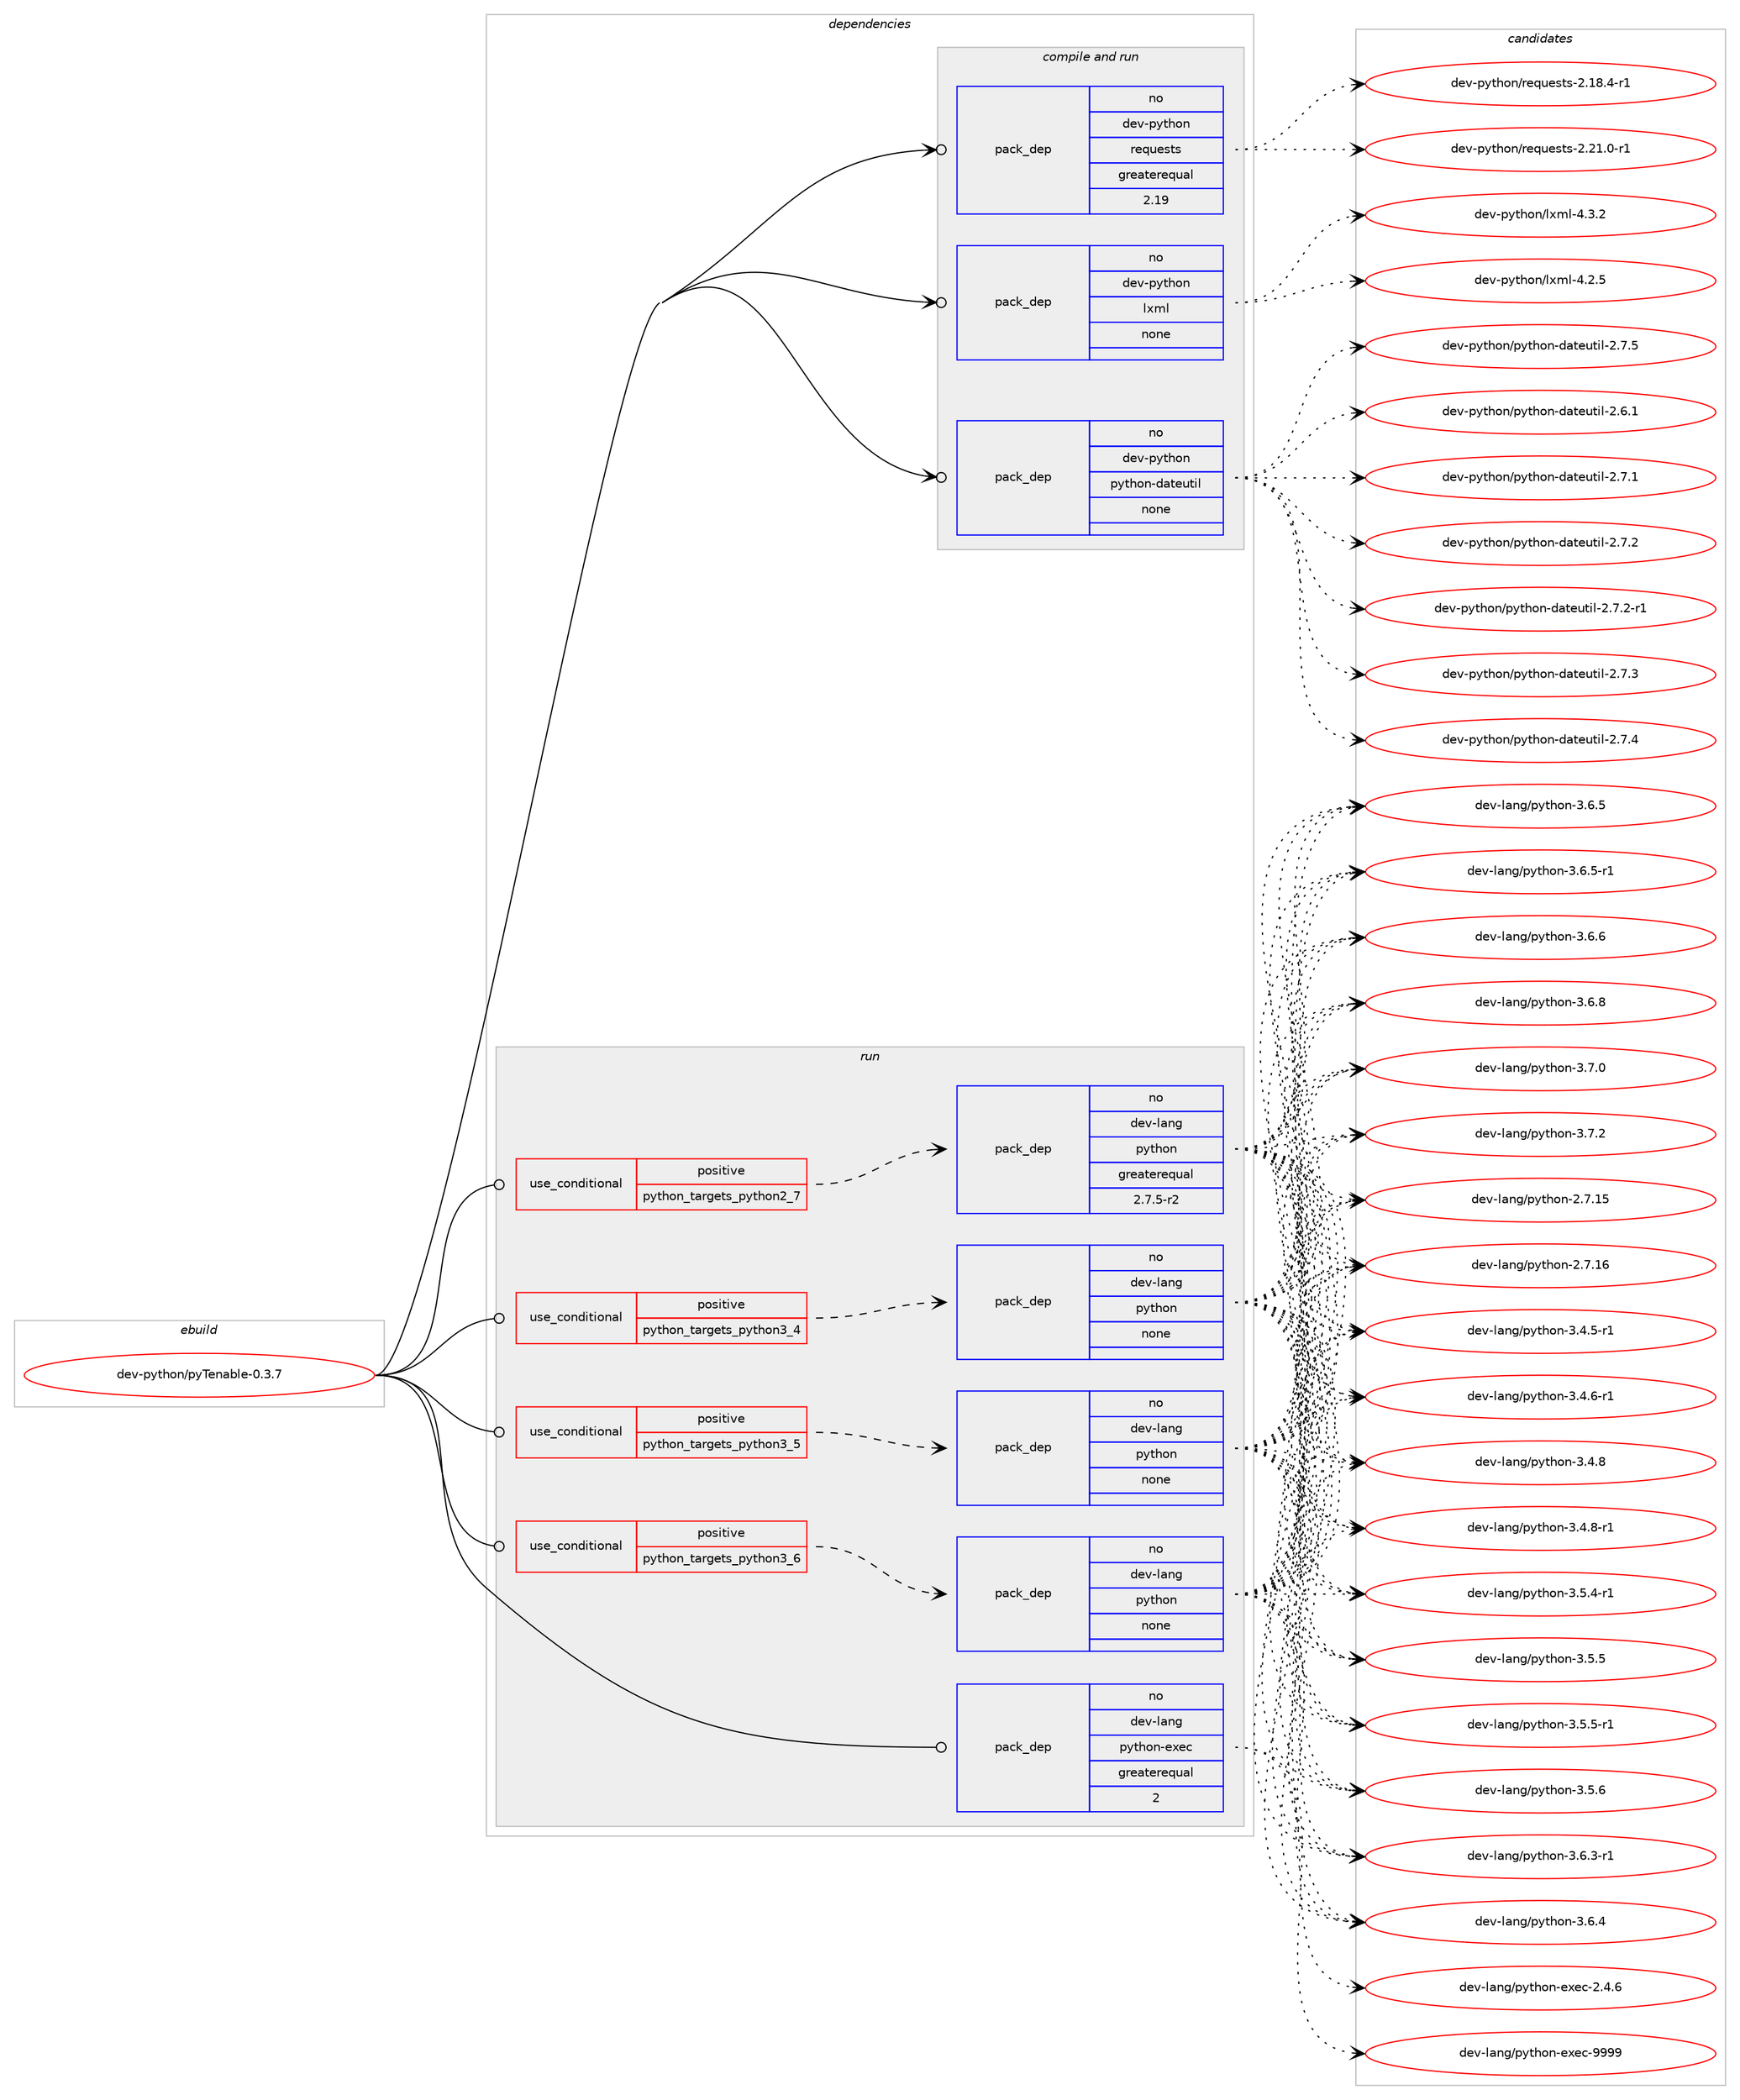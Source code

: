 digraph prolog {

# *************
# Graph options
# *************

newrank=true;
concentrate=true;
compound=true;
graph [rankdir=LR,fontname=Helvetica,fontsize=10,ranksep=1.5];#, ranksep=2.5, nodesep=0.2];
edge  [arrowhead=vee];
node  [fontname=Helvetica,fontsize=10];

# **********
# The ebuild
# **********

subgraph cluster_leftcol {
color=gray;
rank=same;
label=<<i>ebuild</i>>;
id [label="dev-python/pyTenable-0.3.7", color=red, width=4, href="../dev-python/pyTenable-0.3.7.svg"];
}

# ****************
# The dependencies
# ****************

subgraph cluster_midcol {
color=gray;
label=<<i>dependencies</i>>;
subgraph cluster_compile {
fillcolor="#eeeeee";
style=filled;
label=<<i>compile</i>>;
}
subgraph cluster_compileandrun {
fillcolor="#eeeeee";
style=filled;
label=<<i>compile and run</i>>;
subgraph pack1023966 {
dependency1427427 [label=<<TABLE BORDER="0" CELLBORDER="1" CELLSPACING="0" CELLPADDING="4" WIDTH="220"><TR><TD ROWSPAN="6" CELLPADDING="30">pack_dep</TD></TR><TR><TD WIDTH="110">no</TD></TR><TR><TD>dev-python</TD></TR><TR><TD>lxml</TD></TR><TR><TD>none</TD></TR><TR><TD></TD></TR></TABLE>>, shape=none, color=blue];
}
id:e -> dependency1427427:w [weight=20,style="solid",arrowhead="odotvee"];
subgraph pack1023967 {
dependency1427428 [label=<<TABLE BORDER="0" CELLBORDER="1" CELLSPACING="0" CELLPADDING="4" WIDTH="220"><TR><TD ROWSPAN="6" CELLPADDING="30">pack_dep</TD></TR><TR><TD WIDTH="110">no</TD></TR><TR><TD>dev-python</TD></TR><TR><TD>python-dateutil</TD></TR><TR><TD>none</TD></TR><TR><TD></TD></TR></TABLE>>, shape=none, color=blue];
}
id:e -> dependency1427428:w [weight=20,style="solid",arrowhead="odotvee"];
subgraph pack1023968 {
dependency1427429 [label=<<TABLE BORDER="0" CELLBORDER="1" CELLSPACING="0" CELLPADDING="4" WIDTH="220"><TR><TD ROWSPAN="6" CELLPADDING="30">pack_dep</TD></TR><TR><TD WIDTH="110">no</TD></TR><TR><TD>dev-python</TD></TR><TR><TD>requests</TD></TR><TR><TD>greaterequal</TD></TR><TR><TD>2.19</TD></TR></TABLE>>, shape=none, color=blue];
}
id:e -> dependency1427429:w [weight=20,style="solid",arrowhead="odotvee"];
}
subgraph cluster_run {
fillcolor="#eeeeee";
style=filled;
label=<<i>run</i>>;
subgraph cond380147 {
dependency1427430 [label=<<TABLE BORDER="0" CELLBORDER="1" CELLSPACING="0" CELLPADDING="4"><TR><TD ROWSPAN="3" CELLPADDING="10">use_conditional</TD></TR><TR><TD>positive</TD></TR><TR><TD>python_targets_python2_7</TD></TR></TABLE>>, shape=none, color=red];
subgraph pack1023969 {
dependency1427431 [label=<<TABLE BORDER="0" CELLBORDER="1" CELLSPACING="0" CELLPADDING="4" WIDTH="220"><TR><TD ROWSPAN="6" CELLPADDING="30">pack_dep</TD></TR><TR><TD WIDTH="110">no</TD></TR><TR><TD>dev-lang</TD></TR><TR><TD>python</TD></TR><TR><TD>greaterequal</TD></TR><TR><TD>2.7.5-r2</TD></TR></TABLE>>, shape=none, color=blue];
}
dependency1427430:e -> dependency1427431:w [weight=20,style="dashed",arrowhead="vee"];
}
id:e -> dependency1427430:w [weight=20,style="solid",arrowhead="odot"];
subgraph cond380148 {
dependency1427432 [label=<<TABLE BORDER="0" CELLBORDER="1" CELLSPACING="0" CELLPADDING="4"><TR><TD ROWSPAN="3" CELLPADDING="10">use_conditional</TD></TR><TR><TD>positive</TD></TR><TR><TD>python_targets_python3_4</TD></TR></TABLE>>, shape=none, color=red];
subgraph pack1023970 {
dependency1427433 [label=<<TABLE BORDER="0" CELLBORDER="1" CELLSPACING="0" CELLPADDING="4" WIDTH="220"><TR><TD ROWSPAN="6" CELLPADDING="30">pack_dep</TD></TR><TR><TD WIDTH="110">no</TD></TR><TR><TD>dev-lang</TD></TR><TR><TD>python</TD></TR><TR><TD>none</TD></TR><TR><TD></TD></TR></TABLE>>, shape=none, color=blue];
}
dependency1427432:e -> dependency1427433:w [weight=20,style="dashed",arrowhead="vee"];
}
id:e -> dependency1427432:w [weight=20,style="solid",arrowhead="odot"];
subgraph cond380149 {
dependency1427434 [label=<<TABLE BORDER="0" CELLBORDER="1" CELLSPACING="0" CELLPADDING="4"><TR><TD ROWSPAN="3" CELLPADDING="10">use_conditional</TD></TR><TR><TD>positive</TD></TR><TR><TD>python_targets_python3_5</TD></TR></TABLE>>, shape=none, color=red];
subgraph pack1023971 {
dependency1427435 [label=<<TABLE BORDER="0" CELLBORDER="1" CELLSPACING="0" CELLPADDING="4" WIDTH="220"><TR><TD ROWSPAN="6" CELLPADDING="30">pack_dep</TD></TR><TR><TD WIDTH="110">no</TD></TR><TR><TD>dev-lang</TD></TR><TR><TD>python</TD></TR><TR><TD>none</TD></TR><TR><TD></TD></TR></TABLE>>, shape=none, color=blue];
}
dependency1427434:e -> dependency1427435:w [weight=20,style="dashed",arrowhead="vee"];
}
id:e -> dependency1427434:w [weight=20,style="solid",arrowhead="odot"];
subgraph cond380150 {
dependency1427436 [label=<<TABLE BORDER="0" CELLBORDER="1" CELLSPACING="0" CELLPADDING="4"><TR><TD ROWSPAN="3" CELLPADDING="10">use_conditional</TD></TR><TR><TD>positive</TD></TR><TR><TD>python_targets_python3_6</TD></TR></TABLE>>, shape=none, color=red];
subgraph pack1023972 {
dependency1427437 [label=<<TABLE BORDER="0" CELLBORDER="1" CELLSPACING="0" CELLPADDING="4" WIDTH="220"><TR><TD ROWSPAN="6" CELLPADDING="30">pack_dep</TD></TR><TR><TD WIDTH="110">no</TD></TR><TR><TD>dev-lang</TD></TR><TR><TD>python</TD></TR><TR><TD>none</TD></TR><TR><TD></TD></TR></TABLE>>, shape=none, color=blue];
}
dependency1427436:e -> dependency1427437:w [weight=20,style="dashed",arrowhead="vee"];
}
id:e -> dependency1427436:w [weight=20,style="solid",arrowhead="odot"];
subgraph pack1023973 {
dependency1427438 [label=<<TABLE BORDER="0" CELLBORDER="1" CELLSPACING="0" CELLPADDING="4" WIDTH="220"><TR><TD ROWSPAN="6" CELLPADDING="30">pack_dep</TD></TR><TR><TD WIDTH="110">no</TD></TR><TR><TD>dev-lang</TD></TR><TR><TD>python-exec</TD></TR><TR><TD>greaterequal</TD></TR><TR><TD>2</TD></TR></TABLE>>, shape=none, color=blue];
}
id:e -> dependency1427438:w [weight=20,style="solid",arrowhead="odot"];
}
}

# **************
# The candidates
# **************

subgraph cluster_choices {
rank=same;
color=gray;
label=<<i>candidates</i>>;

subgraph choice1023966 {
color=black;
nodesep=1;
choice1001011184511212111610411111047108120109108455246504653 [label="dev-python/lxml-4.2.5", color=red, width=4,href="../dev-python/lxml-4.2.5.svg"];
choice1001011184511212111610411111047108120109108455246514650 [label="dev-python/lxml-4.3.2", color=red, width=4,href="../dev-python/lxml-4.3.2.svg"];
dependency1427427:e -> choice1001011184511212111610411111047108120109108455246504653:w [style=dotted,weight="100"];
dependency1427427:e -> choice1001011184511212111610411111047108120109108455246514650:w [style=dotted,weight="100"];
}
subgraph choice1023967 {
color=black;
nodesep=1;
choice10010111845112121116104111110471121211161041111104510097116101117116105108455046544649 [label="dev-python/python-dateutil-2.6.1", color=red, width=4,href="../dev-python/python-dateutil-2.6.1.svg"];
choice10010111845112121116104111110471121211161041111104510097116101117116105108455046554649 [label="dev-python/python-dateutil-2.7.1", color=red, width=4,href="../dev-python/python-dateutil-2.7.1.svg"];
choice10010111845112121116104111110471121211161041111104510097116101117116105108455046554650 [label="dev-python/python-dateutil-2.7.2", color=red, width=4,href="../dev-python/python-dateutil-2.7.2.svg"];
choice100101118451121211161041111104711212111610411111045100971161011171161051084550465546504511449 [label="dev-python/python-dateutil-2.7.2-r1", color=red, width=4,href="../dev-python/python-dateutil-2.7.2-r1.svg"];
choice10010111845112121116104111110471121211161041111104510097116101117116105108455046554651 [label="dev-python/python-dateutil-2.7.3", color=red, width=4,href="../dev-python/python-dateutil-2.7.3.svg"];
choice10010111845112121116104111110471121211161041111104510097116101117116105108455046554652 [label="dev-python/python-dateutil-2.7.4", color=red, width=4,href="../dev-python/python-dateutil-2.7.4.svg"];
choice10010111845112121116104111110471121211161041111104510097116101117116105108455046554653 [label="dev-python/python-dateutil-2.7.5", color=red, width=4,href="../dev-python/python-dateutil-2.7.5.svg"];
dependency1427428:e -> choice10010111845112121116104111110471121211161041111104510097116101117116105108455046544649:w [style=dotted,weight="100"];
dependency1427428:e -> choice10010111845112121116104111110471121211161041111104510097116101117116105108455046554649:w [style=dotted,weight="100"];
dependency1427428:e -> choice10010111845112121116104111110471121211161041111104510097116101117116105108455046554650:w [style=dotted,weight="100"];
dependency1427428:e -> choice100101118451121211161041111104711212111610411111045100971161011171161051084550465546504511449:w [style=dotted,weight="100"];
dependency1427428:e -> choice10010111845112121116104111110471121211161041111104510097116101117116105108455046554651:w [style=dotted,weight="100"];
dependency1427428:e -> choice10010111845112121116104111110471121211161041111104510097116101117116105108455046554652:w [style=dotted,weight="100"];
dependency1427428:e -> choice10010111845112121116104111110471121211161041111104510097116101117116105108455046554653:w [style=dotted,weight="100"];
}
subgraph choice1023968 {
color=black;
nodesep=1;
choice1001011184511212111610411111047114101113117101115116115455046495646524511449 [label="dev-python/requests-2.18.4-r1", color=red, width=4,href="../dev-python/requests-2.18.4-r1.svg"];
choice1001011184511212111610411111047114101113117101115116115455046504946484511449 [label="dev-python/requests-2.21.0-r1", color=red, width=4,href="../dev-python/requests-2.21.0-r1.svg"];
dependency1427429:e -> choice1001011184511212111610411111047114101113117101115116115455046495646524511449:w [style=dotted,weight="100"];
dependency1427429:e -> choice1001011184511212111610411111047114101113117101115116115455046504946484511449:w [style=dotted,weight="100"];
}
subgraph choice1023969 {
color=black;
nodesep=1;
choice10010111845108971101034711212111610411111045504655464953 [label="dev-lang/python-2.7.15", color=red, width=4,href="../dev-lang/python-2.7.15.svg"];
choice10010111845108971101034711212111610411111045504655464954 [label="dev-lang/python-2.7.16", color=red, width=4,href="../dev-lang/python-2.7.16.svg"];
choice1001011184510897110103471121211161041111104551465246534511449 [label="dev-lang/python-3.4.5-r1", color=red, width=4,href="../dev-lang/python-3.4.5-r1.svg"];
choice1001011184510897110103471121211161041111104551465246544511449 [label="dev-lang/python-3.4.6-r1", color=red, width=4,href="../dev-lang/python-3.4.6-r1.svg"];
choice100101118451089711010347112121116104111110455146524656 [label="dev-lang/python-3.4.8", color=red, width=4,href="../dev-lang/python-3.4.8.svg"];
choice1001011184510897110103471121211161041111104551465246564511449 [label="dev-lang/python-3.4.8-r1", color=red, width=4,href="../dev-lang/python-3.4.8-r1.svg"];
choice1001011184510897110103471121211161041111104551465346524511449 [label="dev-lang/python-3.5.4-r1", color=red, width=4,href="../dev-lang/python-3.5.4-r1.svg"];
choice100101118451089711010347112121116104111110455146534653 [label="dev-lang/python-3.5.5", color=red, width=4,href="../dev-lang/python-3.5.5.svg"];
choice1001011184510897110103471121211161041111104551465346534511449 [label="dev-lang/python-3.5.5-r1", color=red, width=4,href="../dev-lang/python-3.5.5-r1.svg"];
choice100101118451089711010347112121116104111110455146534654 [label="dev-lang/python-3.5.6", color=red, width=4,href="../dev-lang/python-3.5.6.svg"];
choice1001011184510897110103471121211161041111104551465446514511449 [label="dev-lang/python-3.6.3-r1", color=red, width=4,href="../dev-lang/python-3.6.3-r1.svg"];
choice100101118451089711010347112121116104111110455146544652 [label="dev-lang/python-3.6.4", color=red, width=4,href="../dev-lang/python-3.6.4.svg"];
choice100101118451089711010347112121116104111110455146544653 [label="dev-lang/python-3.6.5", color=red, width=4,href="../dev-lang/python-3.6.5.svg"];
choice1001011184510897110103471121211161041111104551465446534511449 [label="dev-lang/python-3.6.5-r1", color=red, width=4,href="../dev-lang/python-3.6.5-r1.svg"];
choice100101118451089711010347112121116104111110455146544654 [label="dev-lang/python-3.6.6", color=red, width=4,href="../dev-lang/python-3.6.6.svg"];
choice100101118451089711010347112121116104111110455146544656 [label="dev-lang/python-3.6.8", color=red, width=4,href="../dev-lang/python-3.6.8.svg"];
choice100101118451089711010347112121116104111110455146554648 [label="dev-lang/python-3.7.0", color=red, width=4,href="../dev-lang/python-3.7.0.svg"];
choice100101118451089711010347112121116104111110455146554650 [label="dev-lang/python-3.7.2", color=red, width=4,href="../dev-lang/python-3.7.2.svg"];
dependency1427431:e -> choice10010111845108971101034711212111610411111045504655464953:w [style=dotted,weight="100"];
dependency1427431:e -> choice10010111845108971101034711212111610411111045504655464954:w [style=dotted,weight="100"];
dependency1427431:e -> choice1001011184510897110103471121211161041111104551465246534511449:w [style=dotted,weight="100"];
dependency1427431:e -> choice1001011184510897110103471121211161041111104551465246544511449:w [style=dotted,weight="100"];
dependency1427431:e -> choice100101118451089711010347112121116104111110455146524656:w [style=dotted,weight="100"];
dependency1427431:e -> choice1001011184510897110103471121211161041111104551465246564511449:w [style=dotted,weight="100"];
dependency1427431:e -> choice1001011184510897110103471121211161041111104551465346524511449:w [style=dotted,weight="100"];
dependency1427431:e -> choice100101118451089711010347112121116104111110455146534653:w [style=dotted,weight="100"];
dependency1427431:e -> choice1001011184510897110103471121211161041111104551465346534511449:w [style=dotted,weight="100"];
dependency1427431:e -> choice100101118451089711010347112121116104111110455146534654:w [style=dotted,weight="100"];
dependency1427431:e -> choice1001011184510897110103471121211161041111104551465446514511449:w [style=dotted,weight="100"];
dependency1427431:e -> choice100101118451089711010347112121116104111110455146544652:w [style=dotted,weight="100"];
dependency1427431:e -> choice100101118451089711010347112121116104111110455146544653:w [style=dotted,weight="100"];
dependency1427431:e -> choice1001011184510897110103471121211161041111104551465446534511449:w [style=dotted,weight="100"];
dependency1427431:e -> choice100101118451089711010347112121116104111110455146544654:w [style=dotted,weight="100"];
dependency1427431:e -> choice100101118451089711010347112121116104111110455146544656:w [style=dotted,weight="100"];
dependency1427431:e -> choice100101118451089711010347112121116104111110455146554648:w [style=dotted,weight="100"];
dependency1427431:e -> choice100101118451089711010347112121116104111110455146554650:w [style=dotted,weight="100"];
}
subgraph choice1023970 {
color=black;
nodesep=1;
choice10010111845108971101034711212111610411111045504655464953 [label="dev-lang/python-2.7.15", color=red, width=4,href="../dev-lang/python-2.7.15.svg"];
choice10010111845108971101034711212111610411111045504655464954 [label="dev-lang/python-2.7.16", color=red, width=4,href="../dev-lang/python-2.7.16.svg"];
choice1001011184510897110103471121211161041111104551465246534511449 [label="dev-lang/python-3.4.5-r1", color=red, width=4,href="../dev-lang/python-3.4.5-r1.svg"];
choice1001011184510897110103471121211161041111104551465246544511449 [label="dev-lang/python-3.4.6-r1", color=red, width=4,href="../dev-lang/python-3.4.6-r1.svg"];
choice100101118451089711010347112121116104111110455146524656 [label="dev-lang/python-3.4.8", color=red, width=4,href="../dev-lang/python-3.4.8.svg"];
choice1001011184510897110103471121211161041111104551465246564511449 [label="dev-lang/python-3.4.8-r1", color=red, width=4,href="../dev-lang/python-3.4.8-r1.svg"];
choice1001011184510897110103471121211161041111104551465346524511449 [label="dev-lang/python-3.5.4-r1", color=red, width=4,href="../dev-lang/python-3.5.4-r1.svg"];
choice100101118451089711010347112121116104111110455146534653 [label="dev-lang/python-3.5.5", color=red, width=4,href="../dev-lang/python-3.5.5.svg"];
choice1001011184510897110103471121211161041111104551465346534511449 [label="dev-lang/python-3.5.5-r1", color=red, width=4,href="../dev-lang/python-3.5.5-r1.svg"];
choice100101118451089711010347112121116104111110455146534654 [label="dev-lang/python-3.5.6", color=red, width=4,href="../dev-lang/python-3.5.6.svg"];
choice1001011184510897110103471121211161041111104551465446514511449 [label="dev-lang/python-3.6.3-r1", color=red, width=4,href="../dev-lang/python-3.6.3-r1.svg"];
choice100101118451089711010347112121116104111110455146544652 [label="dev-lang/python-3.6.4", color=red, width=4,href="../dev-lang/python-3.6.4.svg"];
choice100101118451089711010347112121116104111110455146544653 [label="dev-lang/python-3.6.5", color=red, width=4,href="../dev-lang/python-3.6.5.svg"];
choice1001011184510897110103471121211161041111104551465446534511449 [label="dev-lang/python-3.6.5-r1", color=red, width=4,href="../dev-lang/python-3.6.5-r1.svg"];
choice100101118451089711010347112121116104111110455146544654 [label="dev-lang/python-3.6.6", color=red, width=4,href="../dev-lang/python-3.6.6.svg"];
choice100101118451089711010347112121116104111110455146544656 [label="dev-lang/python-3.6.8", color=red, width=4,href="../dev-lang/python-3.6.8.svg"];
choice100101118451089711010347112121116104111110455146554648 [label="dev-lang/python-3.7.0", color=red, width=4,href="../dev-lang/python-3.7.0.svg"];
choice100101118451089711010347112121116104111110455146554650 [label="dev-lang/python-3.7.2", color=red, width=4,href="../dev-lang/python-3.7.2.svg"];
dependency1427433:e -> choice10010111845108971101034711212111610411111045504655464953:w [style=dotted,weight="100"];
dependency1427433:e -> choice10010111845108971101034711212111610411111045504655464954:w [style=dotted,weight="100"];
dependency1427433:e -> choice1001011184510897110103471121211161041111104551465246534511449:w [style=dotted,weight="100"];
dependency1427433:e -> choice1001011184510897110103471121211161041111104551465246544511449:w [style=dotted,weight="100"];
dependency1427433:e -> choice100101118451089711010347112121116104111110455146524656:w [style=dotted,weight="100"];
dependency1427433:e -> choice1001011184510897110103471121211161041111104551465246564511449:w [style=dotted,weight="100"];
dependency1427433:e -> choice1001011184510897110103471121211161041111104551465346524511449:w [style=dotted,weight="100"];
dependency1427433:e -> choice100101118451089711010347112121116104111110455146534653:w [style=dotted,weight="100"];
dependency1427433:e -> choice1001011184510897110103471121211161041111104551465346534511449:w [style=dotted,weight="100"];
dependency1427433:e -> choice100101118451089711010347112121116104111110455146534654:w [style=dotted,weight="100"];
dependency1427433:e -> choice1001011184510897110103471121211161041111104551465446514511449:w [style=dotted,weight="100"];
dependency1427433:e -> choice100101118451089711010347112121116104111110455146544652:w [style=dotted,weight="100"];
dependency1427433:e -> choice100101118451089711010347112121116104111110455146544653:w [style=dotted,weight="100"];
dependency1427433:e -> choice1001011184510897110103471121211161041111104551465446534511449:w [style=dotted,weight="100"];
dependency1427433:e -> choice100101118451089711010347112121116104111110455146544654:w [style=dotted,weight="100"];
dependency1427433:e -> choice100101118451089711010347112121116104111110455146544656:w [style=dotted,weight="100"];
dependency1427433:e -> choice100101118451089711010347112121116104111110455146554648:w [style=dotted,weight="100"];
dependency1427433:e -> choice100101118451089711010347112121116104111110455146554650:w [style=dotted,weight="100"];
}
subgraph choice1023971 {
color=black;
nodesep=1;
choice10010111845108971101034711212111610411111045504655464953 [label="dev-lang/python-2.7.15", color=red, width=4,href="../dev-lang/python-2.7.15.svg"];
choice10010111845108971101034711212111610411111045504655464954 [label="dev-lang/python-2.7.16", color=red, width=4,href="../dev-lang/python-2.7.16.svg"];
choice1001011184510897110103471121211161041111104551465246534511449 [label="dev-lang/python-3.4.5-r1", color=red, width=4,href="../dev-lang/python-3.4.5-r1.svg"];
choice1001011184510897110103471121211161041111104551465246544511449 [label="dev-lang/python-3.4.6-r1", color=red, width=4,href="../dev-lang/python-3.4.6-r1.svg"];
choice100101118451089711010347112121116104111110455146524656 [label="dev-lang/python-3.4.8", color=red, width=4,href="../dev-lang/python-3.4.8.svg"];
choice1001011184510897110103471121211161041111104551465246564511449 [label="dev-lang/python-3.4.8-r1", color=red, width=4,href="../dev-lang/python-3.4.8-r1.svg"];
choice1001011184510897110103471121211161041111104551465346524511449 [label="dev-lang/python-3.5.4-r1", color=red, width=4,href="../dev-lang/python-3.5.4-r1.svg"];
choice100101118451089711010347112121116104111110455146534653 [label="dev-lang/python-3.5.5", color=red, width=4,href="../dev-lang/python-3.5.5.svg"];
choice1001011184510897110103471121211161041111104551465346534511449 [label="dev-lang/python-3.5.5-r1", color=red, width=4,href="../dev-lang/python-3.5.5-r1.svg"];
choice100101118451089711010347112121116104111110455146534654 [label="dev-lang/python-3.5.6", color=red, width=4,href="../dev-lang/python-3.5.6.svg"];
choice1001011184510897110103471121211161041111104551465446514511449 [label="dev-lang/python-3.6.3-r1", color=red, width=4,href="../dev-lang/python-3.6.3-r1.svg"];
choice100101118451089711010347112121116104111110455146544652 [label="dev-lang/python-3.6.4", color=red, width=4,href="../dev-lang/python-3.6.4.svg"];
choice100101118451089711010347112121116104111110455146544653 [label="dev-lang/python-3.6.5", color=red, width=4,href="../dev-lang/python-3.6.5.svg"];
choice1001011184510897110103471121211161041111104551465446534511449 [label="dev-lang/python-3.6.5-r1", color=red, width=4,href="../dev-lang/python-3.6.5-r1.svg"];
choice100101118451089711010347112121116104111110455146544654 [label="dev-lang/python-3.6.6", color=red, width=4,href="../dev-lang/python-3.6.6.svg"];
choice100101118451089711010347112121116104111110455146544656 [label="dev-lang/python-3.6.8", color=red, width=4,href="../dev-lang/python-3.6.8.svg"];
choice100101118451089711010347112121116104111110455146554648 [label="dev-lang/python-3.7.0", color=red, width=4,href="../dev-lang/python-3.7.0.svg"];
choice100101118451089711010347112121116104111110455146554650 [label="dev-lang/python-3.7.2", color=red, width=4,href="../dev-lang/python-3.7.2.svg"];
dependency1427435:e -> choice10010111845108971101034711212111610411111045504655464953:w [style=dotted,weight="100"];
dependency1427435:e -> choice10010111845108971101034711212111610411111045504655464954:w [style=dotted,weight="100"];
dependency1427435:e -> choice1001011184510897110103471121211161041111104551465246534511449:w [style=dotted,weight="100"];
dependency1427435:e -> choice1001011184510897110103471121211161041111104551465246544511449:w [style=dotted,weight="100"];
dependency1427435:e -> choice100101118451089711010347112121116104111110455146524656:w [style=dotted,weight="100"];
dependency1427435:e -> choice1001011184510897110103471121211161041111104551465246564511449:w [style=dotted,weight="100"];
dependency1427435:e -> choice1001011184510897110103471121211161041111104551465346524511449:w [style=dotted,weight="100"];
dependency1427435:e -> choice100101118451089711010347112121116104111110455146534653:w [style=dotted,weight="100"];
dependency1427435:e -> choice1001011184510897110103471121211161041111104551465346534511449:w [style=dotted,weight="100"];
dependency1427435:e -> choice100101118451089711010347112121116104111110455146534654:w [style=dotted,weight="100"];
dependency1427435:e -> choice1001011184510897110103471121211161041111104551465446514511449:w [style=dotted,weight="100"];
dependency1427435:e -> choice100101118451089711010347112121116104111110455146544652:w [style=dotted,weight="100"];
dependency1427435:e -> choice100101118451089711010347112121116104111110455146544653:w [style=dotted,weight="100"];
dependency1427435:e -> choice1001011184510897110103471121211161041111104551465446534511449:w [style=dotted,weight="100"];
dependency1427435:e -> choice100101118451089711010347112121116104111110455146544654:w [style=dotted,weight="100"];
dependency1427435:e -> choice100101118451089711010347112121116104111110455146544656:w [style=dotted,weight="100"];
dependency1427435:e -> choice100101118451089711010347112121116104111110455146554648:w [style=dotted,weight="100"];
dependency1427435:e -> choice100101118451089711010347112121116104111110455146554650:w [style=dotted,weight="100"];
}
subgraph choice1023972 {
color=black;
nodesep=1;
choice10010111845108971101034711212111610411111045504655464953 [label="dev-lang/python-2.7.15", color=red, width=4,href="../dev-lang/python-2.7.15.svg"];
choice10010111845108971101034711212111610411111045504655464954 [label="dev-lang/python-2.7.16", color=red, width=4,href="../dev-lang/python-2.7.16.svg"];
choice1001011184510897110103471121211161041111104551465246534511449 [label="dev-lang/python-3.4.5-r1", color=red, width=4,href="../dev-lang/python-3.4.5-r1.svg"];
choice1001011184510897110103471121211161041111104551465246544511449 [label="dev-lang/python-3.4.6-r1", color=red, width=4,href="../dev-lang/python-3.4.6-r1.svg"];
choice100101118451089711010347112121116104111110455146524656 [label="dev-lang/python-3.4.8", color=red, width=4,href="../dev-lang/python-3.4.8.svg"];
choice1001011184510897110103471121211161041111104551465246564511449 [label="dev-lang/python-3.4.8-r1", color=red, width=4,href="../dev-lang/python-3.4.8-r1.svg"];
choice1001011184510897110103471121211161041111104551465346524511449 [label="dev-lang/python-3.5.4-r1", color=red, width=4,href="../dev-lang/python-3.5.4-r1.svg"];
choice100101118451089711010347112121116104111110455146534653 [label="dev-lang/python-3.5.5", color=red, width=4,href="../dev-lang/python-3.5.5.svg"];
choice1001011184510897110103471121211161041111104551465346534511449 [label="dev-lang/python-3.5.5-r1", color=red, width=4,href="../dev-lang/python-3.5.5-r1.svg"];
choice100101118451089711010347112121116104111110455146534654 [label="dev-lang/python-3.5.6", color=red, width=4,href="../dev-lang/python-3.5.6.svg"];
choice1001011184510897110103471121211161041111104551465446514511449 [label="dev-lang/python-3.6.3-r1", color=red, width=4,href="../dev-lang/python-3.6.3-r1.svg"];
choice100101118451089711010347112121116104111110455146544652 [label="dev-lang/python-3.6.4", color=red, width=4,href="../dev-lang/python-3.6.4.svg"];
choice100101118451089711010347112121116104111110455146544653 [label="dev-lang/python-3.6.5", color=red, width=4,href="../dev-lang/python-3.6.5.svg"];
choice1001011184510897110103471121211161041111104551465446534511449 [label="dev-lang/python-3.6.5-r1", color=red, width=4,href="../dev-lang/python-3.6.5-r1.svg"];
choice100101118451089711010347112121116104111110455146544654 [label="dev-lang/python-3.6.6", color=red, width=4,href="../dev-lang/python-3.6.6.svg"];
choice100101118451089711010347112121116104111110455146544656 [label="dev-lang/python-3.6.8", color=red, width=4,href="../dev-lang/python-3.6.8.svg"];
choice100101118451089711010347112121116104111110455146554648 [label="dev-lang/python-3.7.0", color=red, width=4,href="../dev-lang/python-3.7.0.svg"];
choice100101118451089711010347112121116104111110455146554650 [label="dev-lang/python-3.7.2", color=red, width=4,href="../dev-lang/python-3.7.2.svg"];
dependency1427437:e -> choice10010111845108971101034711212111610411111045504655464953:w [style=dotted,weight="100"];
dependency1427437:e -> choice10010111845108971101034711212111610411111045504655464954:w [style=dotted,weight="100"];
dependency1427437:e -> choice1001011184510897110103471121211161041111104551465246534511449:w [style=dotted,weight="100"];
dependency1427437:e -> choice1001011184510897110103471121211161041111104551465246544511449:w [style=dotted,weight="100"];
dependency1427437:e -> choice100101118451089711010347112121116104111110455146524656:w [style=dotted,weight="100"];
dependency1427437:e -> choice1001011184510897110103471121211161041111104551465246564511449:w [style=dotted,weight="100"];
dependency1427437:e -> choice1001011184510897110103471121211161041111104551465346524511449:w [style=dotted,weight="100"];
dependency1427437:e -> choice100101118451089711010347112121116104111110455146534653:w [style=dotted,weight="100"];
dependency1427437:e -> choice1001011184510897110103471121211161041111104551465346534511449:w [style=dotted,weight="100"];
dependency1427437:e -> choice100101118451089711010347112121116104111110455146534654:w [style=dotted,weight="100"];
dependency1427437:e -> choice1001011184510897110103471121211161041111104551465446514511449:w [style=dotted,weight="100"];
dependency1427437:e -> choice100101118451089711010347112121116104111110455146544652:w [style=dotted,weight="100"];
dependency1427437:e -> choice100101118451089711010347112121116104111110455146544653:w [style=dotted,weight="100"];
dependency1427437:e -> choice1001011184510897110103471121211161041111104551465446534511449:w [style=dotted,weight="100"];
dependency1427437:e -> choice100101118451089711010347112121116104111110455146544654:w [style=dotted,weight="100"];
dependency1427437:e -> choice100101118451089711010347112121116104111110455146544656:w [style=dotted,weight="100"];
dependency1427437:e -> choice100101118451089711010347112121116104111110455146554648:w [style=dotted,weight="100"];
dependency1427437:e -> choice100101118451089711010347112121116104111110455146554650:w [style=dotted,weight="100"];
}
subgraph choice1023973 {
color=black;
nodesep=1;
choice1001011184510897110103471121211161041111104510112010199455046524654 [label="dev-lang/python-exec-2.4.6", color=red, width=4,href="../dev-lang/python-exec-2.4.6.svg"];
choice10010111845108971101034711212111610411111045101120101994557575757 [label="dev-lang/python-exec-9999", color=red, width=4,href="../dev-lang/python-exec-9999.svg"];
dependency1427438:e -> choice1001011184510897110103471121211161041111104510112010199455046524654:w [style=dotted,weight="100"];
dependency1427438:e -> choice10010111845108971101034711212111610411111045101120101994557575757:w [style=dotted,weight="100"];
}
}

}
